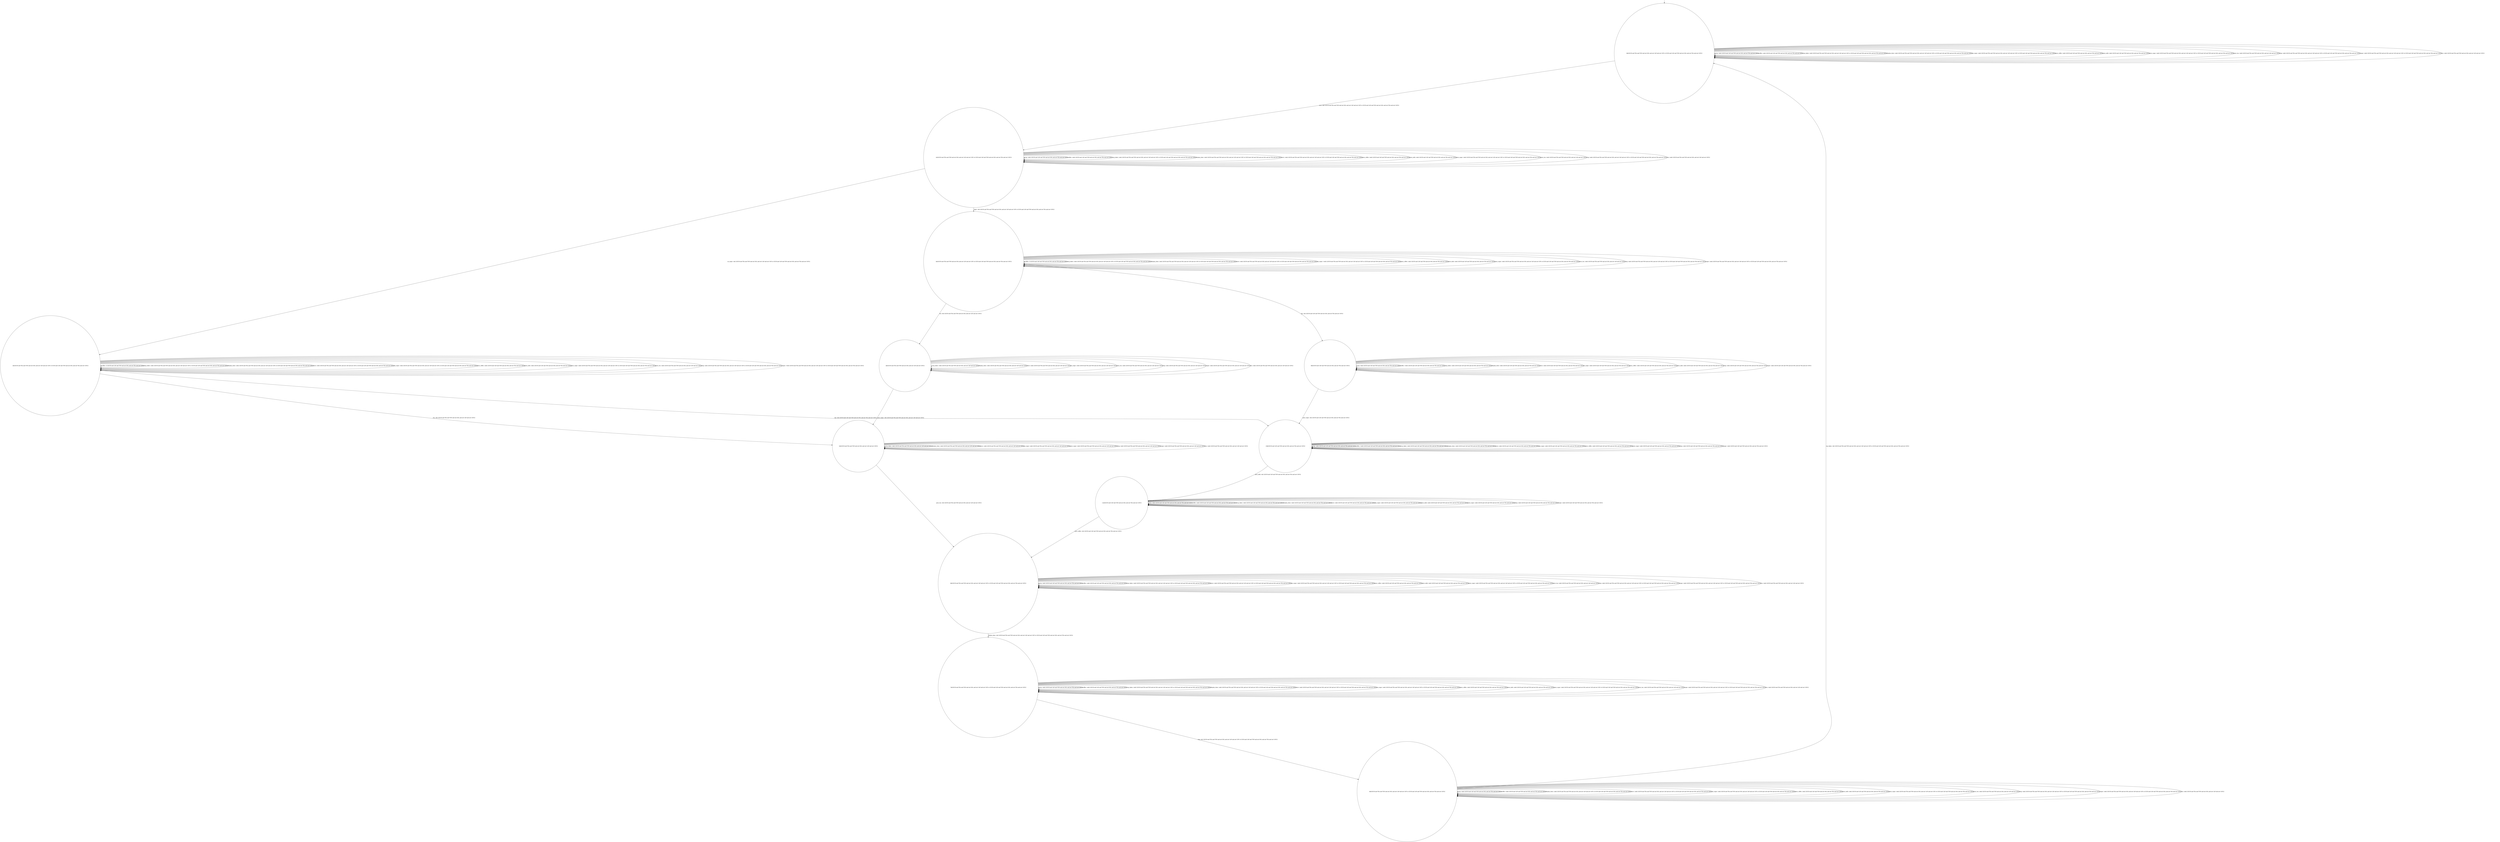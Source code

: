 digraph g {
	edge [lblstyle="above, sloped"];
	s0 [shape="circle" label="0@[((EUR and TEA and TON and not DOL and not CAP and not COF) or (EUR and CAP and TON and not DOL and not TEA and not COF))]"];
	s1 [shape="circle" label="1@[((EUR and TEA and TON and not DOL and not CAP and not COF) or (EUR and CAP and TON and not DOL and not TEA and not COF))]"];
	s2 [shape="circle" label="2@[((EUR and TEA and TON and not DOL and not CAP and not COF) or (EUR and CAP and TON and not DOL and not TEA and not COF))]"];
	s3 [shape="circle" label="3@[((EUR and TEA and TON and not DOL and not CAP and not COF) or (EUR and CAP and TON and not DOL and not TEA and not COF))]"];
	s4 [shape="circle" label="4@[((EUR and TEA and TON and not DOL and not CAP and not COF))]"];
	s5 [shape="circle" label="5@[((EUR and TEA and TON and not DOL and not CAP and not COF))]"];
	s6 [shape="circle" label="6@[((EUR and TEA and TON and not DOL and not CAP and not COF) or (EUR and CAP and TON and not DOL and not TEA and not COF))]"];
	s7 [shape="circle" label="7@[((EUR and TEA and TON and not DOL and not CAP and not COF) or (EUR and CAP and TON and not DOL and not TEA and not COF))]"];
	s8 [shape="circle" label="8@[((EUR and TEA and TON and not DOL and not CAP and not COF) or (EUR and CAP and TON and not DOL and not TEA and not COF))]"];
	s9 [shape="circle" label="9@[((EUR and CAP and TON and not DOL and not TEA and not COF))]"];
	s10 [shape="circle" label="10@[((EUR and CAP and TON and not DOL and not TEA and not COF))]"];
	s11 [shape="circle" label="11@[((EUR and CAP and TON and not DOL and not TEA and not COF))]"];
	s0 -> s0 [label="cap / nok() [((EUR and CAP and TON and not DOL and not TEA and not COF))]"];
	s0 -> s0 [label="coffee / nok() [((EUR and CAP and TON and not DOL and not TEA and not COF))]"];
	s0 -> s0 [label="cup_taken / nok() [((EUR and TEA and TON and not DOL and not CAP and not COF) or (EUR and CAP and TON and not DOL and not TEA and not COF))]"];
	s0 -> s0 [label="display_done / nok() [((EUR and TEA and TON and not DOL and not CAP and not COF) or (EUR and CAP and TON and not DOL and not TEA and not COF))]"];
	s0 -> s1 [label="euro / ok() [((EUR and TEA and TON and not DOL and not CAP and not COF) or (EUR and CAP and TON and not DOL and not TEA and not COF))]"];
	s0 -> s0 [label="no_sugar / nok() [((EUR and TEA and TON and not DOL and not CAP and not COF) or (EUR and CAP and TON and not DOL and not TEA and not COF))]"];
	s0 -> s0 [label="pour_coffee / nok() [((EUR and CAP and TON and not DOL and not TEA and not COF))]"];
	s0 -> s0 [label="pour_milk / nok() [((EUR and CAP and TON and not DOL and not TEA and not COF))]"];
	s0 -> s0 [label="pour_sugar / nok() [((EUR and TEA and TON and not DOL and not CAP and not COF) or (EUR and CAP and TON and not DOL and not TEA and not COF))]"];
	s0 -> s0 [label="pour_tea / nok() [((EUR and TEA and TON and not DOL and not CAP and not COF))]"];
	s0 -> s0 [label="ring / nok() [((EUR and TEA and TON and not DOL and not CAP and not COF) or (EUR and CAP and TON and not DOL and not TEA and not COF))]"];
	s0 -> s0 [label="sugar / nok() [((EUR and TEA and TON and not DOL and not CAP and not COF) or (EUR and CAP and TON and not DOL and not TEA and not COF))]"];
	s0 -> s0 [label="tea / nok() [((EUR and TEA and TON and not DOL and not CAP and not COF))]"];
	s1 -> s1 [label="cap / nok() [((EUR and CAP and TON and not DOL and not TEA and not COF))]"];
	s1 -> s1 [label="coffee / nok() [((EUR and CAP and TON and not DOL and not TEA and not COF))]"];
	s1 -> s1 [label="cup_taken / nok() [((EUR and TEA and TON and not DOL and not CAP and not COF) or (EUR and CAP and TON and not DOL and not TEA and not COF))]"];
	s1 -> s1 [label="display_done / nok() [((EUR and TEA and TON and not DOL and not CAP and not COF) or (EUR and CAP and TON and not DOL and not TEA and not COF))]"];
	s1 -> s1 [label="euro / nok() [((EUR and TEA and TON and not DOL and not CAP and not COF) or (EUR and CAP and TON and not DOL and not TEA and not COF))]"];
	s1 -> s2 [label="no_sugar / ok() [((EUR and TEA and TON and not DOL and not CAP and not COF) or (EUR and CAP and TON and not DOL and not TEA and not COF))]"];
	s1 -> s1 [label="pour_coffee / nok() [((EUR and CAP and TON and not DOL and not TEA and not COF))]"];
	s1 -> s1 [label="pour_milk / nok() [((EUR and CAP and TON and not DOL and not TEA and not COF))]"];
	s1 -> s1 [label="pour_sugar / nok() [((EUR and TEA and TON and not DOL and not CAP and not COF) or (EUR and CAP and TON and not DOL and not TEA and not COF))]"];
	s1 -> s1 [label="pour_tea / nok() [((EUR and TEA and TON and not DOL and not CAP and not COF))]"];
	s1 -> s1 [label="ring / nok() [((EUR and TEA and TON and not DOL and not CAP and not COF) or (EUR and CAP and TON and not DOL and not TEA and not COF))]"];
	s1 -> s3 [label="sugar / ok() [((EUR and TEA and TON and not DOL and not CAP and not COF) or (EUR and CAP and TON and not DOL and not TEA and not COF))]"];
	s1 -> s1 [label="tea / nok() [((EUR and TEA and TON and not DOL and not CAP and not COF))]"];
	s2 -> s10 [label="cap / ok() [((EUR and CAP and TON and not DOL and not TEA and not COF))]"];
	s2 -> s2 [label="coffee / Ω [((EUR and CAP and TON and not DOL and not TEA and not COF))]"];
	s2 -> s2 [label="cup_taken / nok() [((EUR and TEA and TON and not DOL and not CAP and not COF) or (EUR and CAP and TON and not DOL and not TEA and not COF))]"];
	s2 -> s2 [label="display_done / nok() [((EUR and TEA and TON and not DOL and not CAP and not COF) or (EUR and CAP and TON and not DOL and not TEA and not COF))]"];
	s2 -> s2 [label="euro / nok() [((EUR and TEA and TON and not DOL and not CAP and not COF) or (EUR and CAP and TON and not DOL and not TEA and not COF))]"];
	s2 -> s2 [label="no_sugar / nok() [((EUR and TEA and TON and not DOL and not CAP and not COF) or (EUR and CAP and TON and not DOL and not TEA and not COF))]"];
	s2 -> s2 [label="pour_coffee / nok() [((EUR and CAP and TON and not DOL and not TEA and not COF))]"];
	s2 -> s2 [label="pour_milk / nok() [((EUR and CAP and TON and not DOL and not TEA and not COF))]"];
	s2 -> s2 [label="pour_sugar / nok() [((EUR and TEA and TON and not DOL and not CAP and not COF) or (EUR and CAP and TON and not DOL and not TEA and not COF))]"];
	s2 -> s2 [label="pour_tea / nok() [((EUR and TEA and TON and not DOL and not CAP and not COF))]"];
	s2 -> s2 [label="ring / nok() [((EUR and TEA and TON and not DOL and not CAP and not COF) or (EUR and CAP and TON and not DOL and not TEA and not COF))]"];
	s2 -> s2 [label="sugar / void() [((EUR and TEA and TON and not DOL and not CAP and not COF) or (EUR and CAP and TON and not DOL and not TEA and not COF))]"];
	s2 -> s5 [label="tea / ok() [((EUR and TEA and TON and not DOL and not CAP and not COF))]"];
	s3 -> s9 [label="cap / ok() [((EUR and CAP and TON and not DOL and not TEA and not COF))]"];
	s3 -> s3 [label="coffee / Ω [((EUR and CAP and TON and not DOL and not TEA and not COF))]"];
	s3 -> s3 [label="cup_taken / nok() [((EUR and TEA and TON and not DOL and not CAP and not COF) or (EUR and CAP and TON and not DOL and not TEA and not COF))]"];
	s3 -> s3 [label="display_done / nok() [((EUR and TEA and TON and not DOL and not CAP and not COF) or (EUR and CAP and TON and not DOL and not TEA and not COF))]"];
	s3 -> s3 [label="euro / nok() [((EUR and TEA and TON and not DOL and not CAP and not COF) or (EUR and CAP and TON and not DOL and not TEA and not COF))]"];
	s3 -> s3 [label="no_sugar / void() [((EUR and TEA and TON and not DOL and not CAP and not COF) or (EUR and CAP and TON and not DOL and not TEA and not COF))]"];
	s3 -> s3 [label="pour_coffee / nok() [((EUR and CAP and TON and not DOL and not TEA and not COF))]"];
	s3 -> s3 [label="pour_milk / nok() [((EUR and CAP and TON and not DOL and not TEA and not COF))]"];
	s3 -> s3 [label="pour_sugar / nok() [((EUR and TEA and TON and not DOL and not CAP and not COF) or (EUR and CAP and TON and not DOL and not TEA and not COF))]"];
	s3 -> s3 [label="pour_tea / nok() [((EUR and TEA and TON and not DOL and not CAP and not COF))]"];
	s3 -> s3 [label="ring / nok() [((EUR and TEA and TON and not DOL and not CAP and not COF) or (EUR and CAP and TON and not DOL and not TEA and not COF))]"];
	s3 -> s3 [label="sugar / nok() [((EUR and TEA and TON and not DOL and not CAP and not COF) or (EUR and CAP and TON and not DOL and not TEA and not COF))]"];
	s3 -> s4 [label="tea / ok() [((EUR and TEA and TON and not DOL and not CAP and not COF))]"];
	s4 -> s4 [label="cup_taken / nok() [((EUR and TEA and TON and not DOL and not CAP and not COF))]"];
	s4 -> s4 [label="display_done / nok() [((EUR and TEA and TON and not DOL and not CAP and not COF))]"];
	s4 -> s4 [label="euro / nok() [((EUR and TEA and TON and not DOL and not CAP and not COF))]"];
	s4 -> s4 [label="no_sugar / nok() [((EUR and TEA and TON and not DOL and not CAP and not COF))]"];
	s4 -> s5 [label="pour_sugar / ok() [((EUR and TEA and TON and not DOL and not CAP and not COF))]"];
	s4 -> s4 [label="pour_tea / nok() [((EUR and TEA and TON and not DOL and not CAP and not COF))]"];
	s4 -> s4 [label="ring / nok() [((EUR and TEA and TON and not DOL and not CAP and not COF))]"];
	s4 -> s4 [label="sugar / nok() [((EUR and TEA and TON and not DOL and not CAP and not COF))]"];
	s4 -> s4 [label="tea / nok() [((EUR and TEA and TON and not DOL and not CAP and not COF))]"];
	s5 -> s5 [label="cup_taken / nok() [((EUR and TEA and TON and not DOL and not CAP and not COF))]"];
	s5 -> s5 [label="display_done / nok() [((EUR and TEA and TON and not DOL and not CAP and not COF))]"];
	s5 -> s5 [label="euro / nok() [((EUR and TEA and TON and not DOL and not CAP and not COF))]"];
	s5 -> s5 [label="no_sugar / nok() [((EUR and TEA and TON and not DOL and not CAP and not COF))]"];
	s5 -> s5 [label="pour_sugar / nok() [((EUR and TEA and TON and not DOL and not CAP and not COF))]"];
	s5 -> s6 [label="pour_tea / ok() [((EUR and TEA and TON and not DOL and not CAP and not COF))]"];
	s5 -> s5 [label="ring / nok() [((EUR and TEA and TON and not DOL and not CAP and not COF))]"];
	s5 -> s5 [label="sugar / nok() [((EUR and TEA and TON and not DOL and not CAP and not COF))]"];
	s5 -> s5 [label="tea / nok() [((EUR and TEA and TON and not DOL and not CAP and not COF))]"];
	s6 -> s6 [label="cap / nok() [((EUR and CAP and TON and not DOL and not TEA and not COF))]"];
	s6 -> s6 [label="coffee / nok() [((EUR and CAP and TON and not DOL and not TEA and not COF))]"];
	s6 -> s6 [label="cup_taken / nok() [((EUR and TEA and TON and not DOL and not CAP and not COF) or (EUR and CAP and TON and not DOL and not TEA and not COF))]"];
	s6 -> s7 [label="display_done / ok() [((EUR and TEA and TON and not DOL and not CAP and not COF) or (EUR and CAP and TON and not DOL and not TEA and not COF))]"];
	s6 -> s6 [label="euro / nok() [((EUR and TEA and TON and not DOL and not CAP and not COF) or (EUR and CAP and TON and not DOL and not TEA and not COF))]"];
	s6 -> s6 [label="no_sugar / nok() [((EUR and TEA and TON and not DOL and not CAP and not COF) or (EUR and CAP and TON and not DOL and not TEA and not COF))]"];
	s6 -> s6 [label="pour_coffee / nok() [((EUR and CAP and TON and not DOL and not TEA and not COF))]"];
	s6 -> s6 [label="pour_milk / nok() [((EUR and CAP and TON and not DOL and not TEA and not COF))]"];
	s6 -> s6 [label="pour_sugar / nok() [((EUR and TEA and TON and not DOL and not CAP and not COF) or (EUR and CAP and TON and not DOL and not TEA and not COF))]"];
	s6 -> s6 [label="pour_tea / nok() [((EUR and TEA and TON and not DOL and not CAP and not COF))]"];
	s6 -> s6 [label="ring / nok() [((EUR and TEA and TON and not DOL and not CAP and not COF) or (EUR and CAP and TON and not DOL and not TEA and not COF))]"];
	s6 -> s6 [label="sugar / nok() [((EUR and TEA and TON and not DOL and not CAP and not COF) or (EUR and CAP and TON and not DOL and not TEA and not COF))]"];
	s6 -> s6 [label="tea / nok() [((EUR and TEA and TON and not DOL and not CAP and not COF))]"];
	s7 -> s7 [label="cap / nok() [((EUR and CAP and TON and not DOL and not TEA and not COF))]"];
	s7 -> s7 [label="coffee / nok() [((EUR and CAP and TON and not DOL and not TEA and not COF))]"];
	s7 -> s7 [label="cup_taken / nok() [((EUR and TEA and TON and not DOL and not CAP and not COF) or (EUR and CAP and TON and not DOL and not TEA and not COF))]"];
	s7 -> s7 [label="display_done / nok() [((EUR and TEA and TON and not DOL and not CAP and not COF) or (EUR and CAP and TON and not DOL and not TEA and not COF))]"];
	s7 -> s7 [label="euro / nok() [((EUR and TEA and TON and not DOL and not CAP and not COF) or (EUR and CAP and TON and not DOL and not TEA and not COF))]"];
	s7 -> s7 [label="no_sugar / nok() [((EUR and TEA and TON and not DOL and not CAP and not COF) or (EUR and CAP and TON and not DOL and not TEA and not COF))]"];
	s7 -> s7 [label="pour_coffee / nok() [((EUR and CAP and TON and not DOL and not TEA and not COF))]"];
	s7 -> s7 [label="pour_milk / nok() [((EUR and CAP and TON and not DOL and not TEA and not COF))]"];
	s7 -> s7 [label="pour_sugar / nok() [((EUR and TEA and TON and not DOL and not CAP and not COF) or (EUR and CAP and TON and not DOL and not TEA and not COF))]"];
	s7 -> s7 [label="pour_tea / nok() [((EUR and TEA and TON and not DOL and not CAP and not COF))]"];
	s7 -> s8 [label="ring / ok() [((EUR and TEA and TON and not DOL and not CAP and not COF) or (EUR and CAP and TON and not DOL and not TEA and not COF))]"];
	s7 -> s7 [label="sugar / nok() [((EUR and TEA and TON and not DOL and not CAP and not COF) or (EUR and CAP and TON and not DOL and not TEA and not COF))]"];
	s7 -> s7 [label="tea / nok() [((EUR and TEA and TON and not DOL and not CAP and not COF))]"];
	s8 -> s8 [label="cap / nok() [((EUR and CAP and TON and not DOL and not TEA and not COF))]"];
	s8 -> s8 [label="coffee / nok() [((EUR and CAP and TON and not DOL and not TEA and not COF))]"];
	s8 -> s0 [label="cup_taken / ok() [((EUR and TEA and TON and not DOL and not CAP and not COF) or (EUR and CAP and TON and not DOL and not TEA and not COF))]"];
	s8 -> s8 [label="display_done / nok() [((EUR and TEA and TON and not DOL and not CAP and not COF) or (EUR and CAP and TON and not DOL and not TEA and not COF))]"];
	s8 -> s8 [label="euro / nok() [((EUR and TEA and TON and not DOL and not CAP and not COF) or (EUR and CAP and TON and not DOL and not TEA and not COF))]"];
	s8 -> s8 [label="no_sugar / nok() [((EUR and TEA and TON and not DOL and not CAP and not COF) or (EUR and CAP and TON and not DOL and not TEA and not COF))]"];
	s8 -> s8 [label="pour_coffee / nok() [((EUR and CAP and TON and not DOL and not TEA and not COF))]"];
	s8 -> s8 [label="pour_milk / nok() [((EUR and CAP and TON and not DOL and not TEA and not COF))]"];
	s8 -> s8 [label="pour_sugar / nok() [((EUR and TEA and TON and not DOL and not CAP and not COF) or (EUR and CAP and TON and not DOL and not TEA and not COF))]"];
	s8 -> s8 [label="pour_tea / nok() [((EUR and TEA and TON and not DOL and not CAP and not COF))]"];
	s8 -> s8 [label="ring / nok() [((EUR and TEA and TON and not DOL and not CAP and not COF) or (EUR and CAP and TON and not DOL and not TEA and not COF))]"];
	s8 -> s8 [label="sugar / nok() [((EUR and TEA and TON and not DOL and not CAP and not COF) or (EUR and CAP and TON and not DOL and not TEA and not COF))]"];
	s8 -> s8 [label="tea / nok() [((EUR and TEA and TON and not DOL and not CAP and not COF))]"];
	s9 -> s9 [label="cap / nok() [((EUR and CAP and TON and not DOL and not TEA and not COF))]"];
	s9 -> s9 [label="coffee / void() [((EUR and CAP and TON and not DOL and not TEA and not COF))]"];
	s9 -> s9 [label="cup_taken / nok() [((EUR and CAP and TON and not DOL and not TEA and not COF))]"];
	s9 -> s9 [label="display_done / nok() [((EUR and CAP and TON and not DOL and not TEA and not COF))]"];
	s9 -> s9 [label="euro / nok() [((EUR and CAP and TON and not DOL and not TEA and not COF))]"];
	s9 -> s9 [label="no_sugar / nok() [((EUR and CAP and TON and not DOL and not TEA and not COF))]"];
	s9 -> s9 [label="pour_coffee / nok() [((EUR and CAP and TON and not DOL and not TEA and not COF))]"];
	s9 -> s9 [label="pour_milk / nok() [((EUR and CAP and TON and not DOL and not TEA and not COF))]"];
	s9 -> s10 [label="pour_sugar / ok() [((EUR and CAP and TON and not DOL and not TEA and not COF))]"];
	s9 -> s9 [label="ring / nok() [((EUR and CAP and TON and not DOL and not TEA and not COF))]"];
	s9 -> s9 [label="sugar / nok() [((EUR and CAP and TON and not DOL and not TEA and not COF))]"];
	s10 -> s10 [label="cap / nok() [((EUR and CAP and TON and not DOL and not TEA and not COF))]"];
	s10 -> s10 [label="coffee / void() [((EUR and CAP and TON and not DOL and not TEA and not COF))]"];
	s10 -> s10 [label="cup_taken / nok() [((EUR and CAP and TON and not DOL and not TEA and not COF))]"];
	s10 -> s10 [label="display_done / nok() [((EUR and CAP and TON and not DOL and not TEA and not COF))]"];
	s10 -> s10 [label="euro / nok() [((EUR and CAP and TON and not DOL and not TEA and not COF))]"];
	s10 -> s10 [label="no_sugar / nok() [((EUR and CAP and TON and not DOL and not TEA and not COF))]"];
	s10 -> s10 [label="pour_coffee / nok() [((EUR and CAP and TON and not DOL and not TEA and not COF))]"];
	s10 -> s11 [label="pour_milk / ok() [((EUR and CAP and TON and not DOL and not TEA and not COF))]"];
	s10 -> s10 [label="pour_sugar / nok() [((EUR and CAP and TON and not DOL and not TEA and not COF))]"];
	s10 -> s10 [label="ring / nok() [((EUR and CAP and TON and not DOL and not TEA and not COF))]"];
	s10 -> s10 [label="sugar / nok() [((EUR and CAP and TON and not DOL and not TEA and not COF))]"];
	s11 -> s11 [label="cap / nok() [((EUR and CAP and TON and not DOL and not TEA and not COF))]"];
	s11 -> s11 [label="coffee / nok() [((EUR and CAP and TON and not DOL and not TEA and not COF))]"];
	s11 -> s11 [label="cup_taken / nok() [((EUR and CAP and TON and not DOL and not TEA and not COF))]"];
	s11 -> s11 [label="display_done / nok() [((EUR and CAP and TON and not DOL and not TEA and not COF))]"];
	s11 -> s11 [label="euro / nok() [((EUR and CAP and TON and not DOL and not TEA and not COF))]"];
	s11 -> s11 [label="no_sugar / nok() [((EUR and CAP and TON and not DOL and not TEA and not COF))]"];
	s11 -> s6 [label="pour_coffee / ok() [((EUR and CAP and TON and not DOL and not TEA and not COF))]"];
	s11 -> s11 [label="pour_milk / nok() [((EUR and CAP and TON and not DOL and not TEA and not COF))]"];
	s11 -> s11 [label="pour_sugar / nok() [((EUR and CAP and TON and not DOL and not TEA and not COF))]"];
	s11 -> s11 [label="ring / nok() [((EUR and CAP and TON and not DOL and not TEA and not COF))]"];
	s11 -> s11 [label="sugar / nok() [((EUR and CAP and TON and not DOL and not TEA and not COF))]"];
	__start0 [label="" shape="none" width="0" height="0"];
	__start0 -> s0;
}